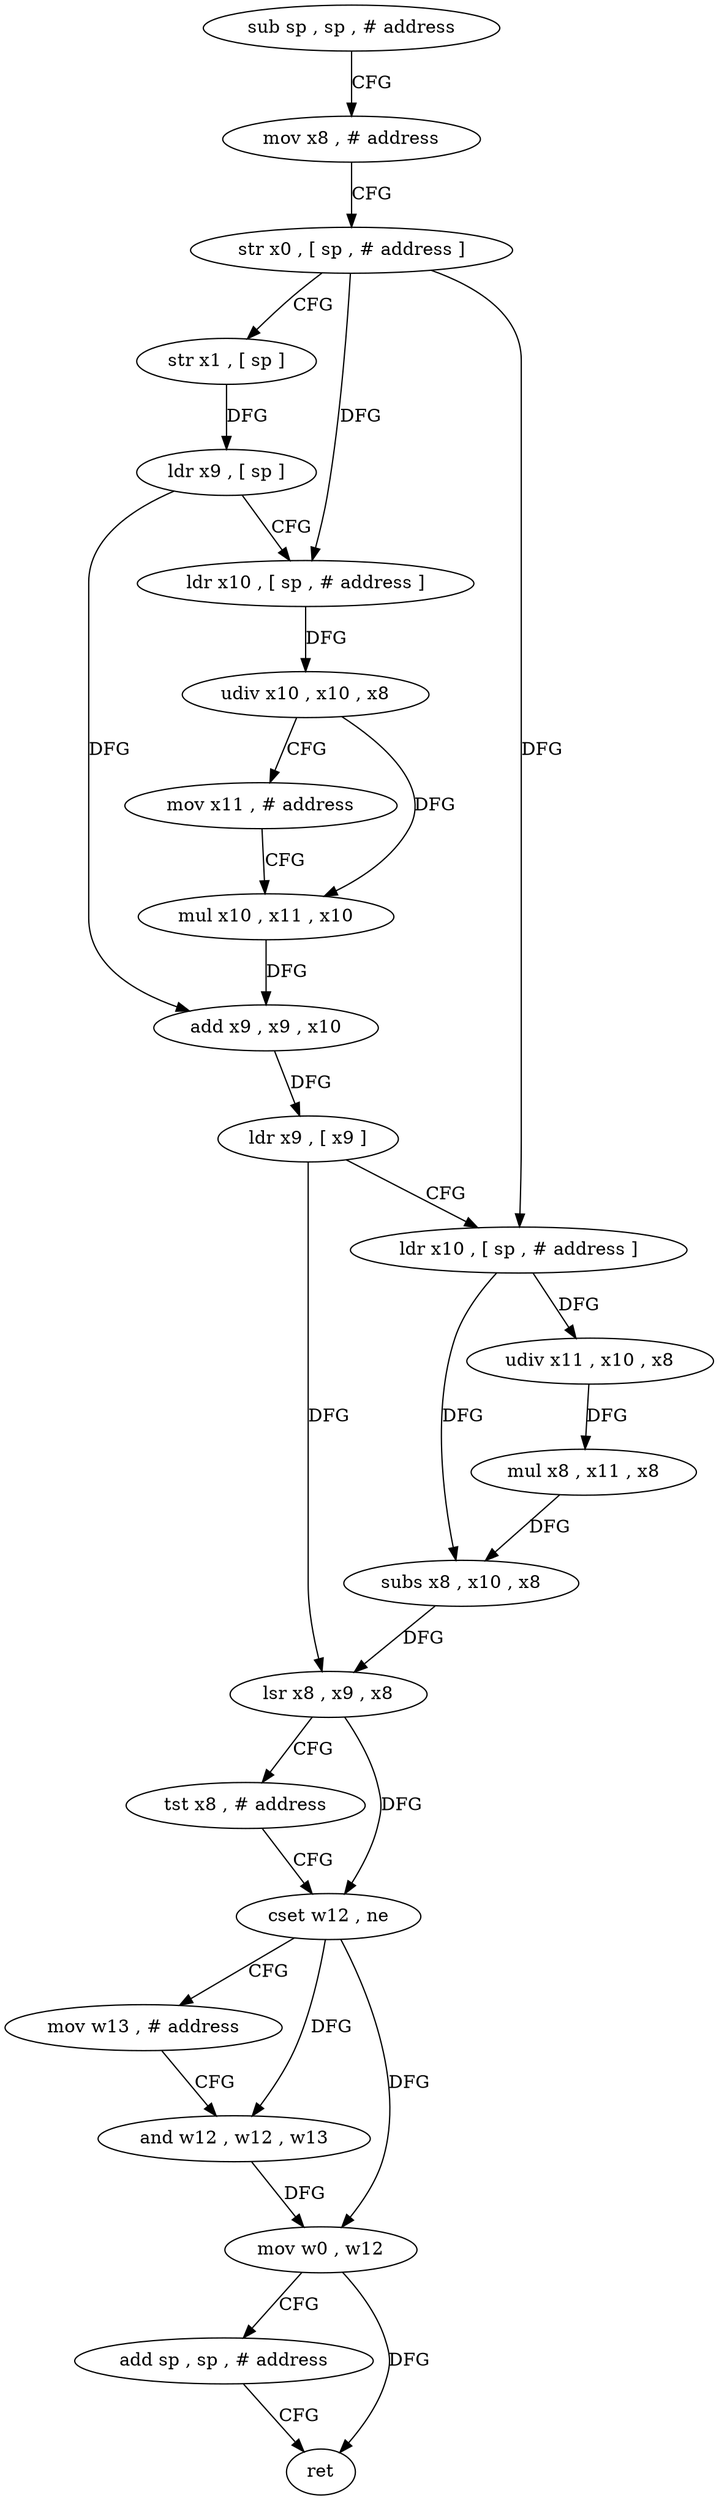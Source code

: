 digraph "func" {
"4301180" [label = "sub sp , sp , # address" ]
"4301184" [label = "mov x8 , # address" ]
"4301188" [label = "str x0 , [ sp , # address ]" ]
"4301192" [label = "str x1 , [ sp ]" ]
"4301196" [label = "ldr x9 , [ sp ]" ]
"4301200" [label = "ldr x10 , [ sp , # address ]" ]
"4301204" [label = "udiv x10 , x10 , x8" ]
"4301208" [label = "mov x11 , # address" ]
"4301212" [label = "mul x10 , x11 , x10" ]
"4301216" [label = "add x9 , x9 , x10" ]
"4301220" [label = "ldr x9 , [ x9 ]" ]
"4301224" [label = "ldr x10 , [ sp , # address ]" ]
"4301228" [label = "udiv x11 , x10 , x8" ]
"4301232" [label = "mul x8 , x11 , x8" ]
"4301236" [label = "subs x8 , x10 , x8" ]
"4301240" [label = "lsr x8 , x9 , x8" ]
"4301244" [label = "tst x8 , # address" ]
"4301248" [label = "cset w12 , ne" ]
"4301252" [label = "mov w13 , # address" ]
"4301256" [label = "and w12 , w12 , w13" ]
"4301260" [label = "mov w0 , w12" ]
"4301264" [label = "add sp , sp , # address" ]
"4301268" [label = "ret" ]
"4301180" -> "4301184" [ label = "CFG" ]
"4301184" -> "4301188" [ label = "CFG" ]
"4301188" -> "4301192" [ label = "CFG" ]
"4301188" -> "4301200" [ label = "DFG" ]
"4301188" -> "4301224" [ label = "DFG" ]
"4301192" -> "4301196" [ label = "DFG" ]
"4301196" -> "4301200" [ label = "CFG" ]
"4301196" -> "4301216" [ label = "DFG" ]
"4301200" -> "4301204" [ label = "DFG" ]
"4301204" -> "4301208" [ label = "CFG" ]
"4301204" -> "4301212" [ label = "DFG" ]
"4301208" -> "4301212" [ label = "CFG" ]
"4301212" -> "4301216" [ label = "DFG" ]
"4301216" -> "4301220" [ label = "DFG" ]
"4301220" -> "4301224" [ label = "CFG" ]
"4301220" -> "4301240" [ label = "DFG" ]
"4301224" -> "4301228" [ label = "DFG" ]
"4301224" -> "4301236" [ label = "DFG" ]
"4301228" -> "4301232" [ label = "DFG" ]
"4301232" -> "4301236" [ label = "DFG" ]
"4301236" -> "4301240" [ label = "DFG" ]
"4301240" -> "4301244" [ label = "CFG" ]
"4301240" -> "4301248" [ label = "DFG" ]
"4301244" -> "4301248" [ label = "CFG" ]
"4301248" -> "4301252" [ label = "CFG" ]
"4301248" -> "4301256" [ label = "DFG" ]
"4301248" -> "4301260" [ label = "DFG" ]
"4301252" -> "4301256" [ label = "CFG" ]
"4301256" -> "4301260" [ label = "DFG" ]
"4301260" -> "4301264" [ label = "CFG" ]
"4301260" -> "4301268" [ label = "DFG" ]
"4301264" -> "4301268" [ label = "CFG" ]
}
